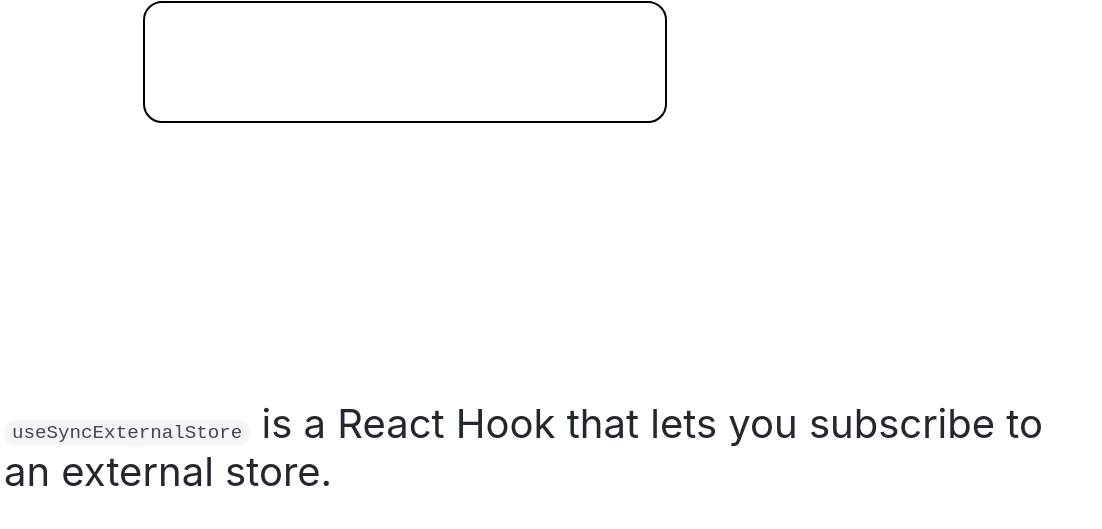 <mxfile version="21.6.2" type="github">
  <diagram name="第 1 页" id="rgWpA4yWHTPzdy8tJbft">
    <mxGraphModel dx="1124" dy="787" grid="0" gridSize="10" guides="1" tooltips="1" connect="1" arrows="1" fold="1" page="1" pageScale="1" pageWidth="827" pageHeight="1169" math="0" shadow="0">
      <root>
        <mxCell id="0" />
        <mxCell id="1" parent="0" />
        <mxCell id="9qEi2aD_bwl2ZX_vptTF-1" value="" style="rounded=1;whiteSpace=wrap;html=1;" vertex="1" parent="1">
          <mxGeometry x="227" y="136" width="261" height="60" as="geometry" />
        </mxCell>
        <mxCell id="9qEi2aD_bwl2ZX_vptTF-2" value="&lt;code class=&quot;inline text-code text-secondary dark:text-secondary-dark px-1 rounded-md no-underline bg-gray-30 bg-opacity-10 py-px&quot; style=&quot;box-sizing: border-box; border: 0px solid rgb(229, 231, 235); --tw-translate-x: 0; --tw-translate-y: 0; --tw-rotate: 0; --tw-skew-x: 0; --tw-skew-y: 0; --tw-scale-x: 1; --tw-scale-y: 1; --tw-pan-x: ; --tw-pan-y: ; --tw-pinch-zoom: ; --tw-scroll-snap-strictness: proximity; --tw-ordinal: ; --tw-slashed-zero: ; --tw-numeric-figure: ; --tw-numeric-spacing: ; --tw-numeric-fraction: ; --tw-ring-inset: ; --tw-ring-offset-width: 0px; --tw-ring-offset-color: #fff; --tw-ring-color: rgba(59,130,246,.5); --tw-ring-offset-shadow: 0 0 #0000; --tw-ring-shadow: 0 0 #0000; --tw-shadow: 0 0 #0000; --tw-shadow-colored: 0 0 #0000; --tw-blur: ; --tw-brightness: ; --tw-contrast: ; --tw-grayscale: ; --tw-hue-rotate: ; --tw-invert: ; --tw-saturate: ; --tw-sepia: ; --tw-drop-shadow: ; --tw-backdrop-blur: ; --tw-backdrop-brightness: ; --tw-backdrop-contrast: ; --tw-backdrop-grayscale: ; --tw-backdrop-hue-rotate: ; --tw-backdrop-invert: ; --tw-backdrop-opacity: ; --tw-backdrop-saturate: ; --tw-backdrop-sepia: ; font-family: &amp;quot;Source Code Pro&amp;quot;, ui-monospace, SFMono-Regular, Menlo, Monaco, Consolas, &amp;quot;Liberation Mono&amp;quot;, &amp;quot;Courier New&amp;quot;, monospace; font-size: calc(1em - 20%); display: inline; border-radius: 0.375rem; --tw-bg-opacity: 0.1; background-color: rgb(153 161 179/var(--tw-bg-opacity)); padding: 1px 0.25rem; --tw-text-opacity: 1; color: rgb(64 71 86/var(--tw-text-opacity)); text-decoration: none; font-style: normal; font-variant-ligatures: normal; font-variant-caps: normal; font-weight: 400; letter-spacing: normal; orphans: 2; text-align: start; text-indent: 0px; text-transform: none; widows: 2; word-spacing: 0px; -webkit-text-stroke-width: 0px;&quot;&gt;useSyncExternalStore&lt;/code&gt;&lt;span style=&quot;color: rgb(35, 39, 47); font-family: &amp;quot;Optimistic Display&amp;quot;, -apple-system, ui-sans-serif, system-ui, BlinkMacSystemFont, &amp;quot;Segoe UI&amp;quot;, Roboto, &amp;quot;Helvetica Neue&amp;quot;, Arial, &amp;quot;Noto Sans&amp;quot;, sans-serif, &amp;quot;Apple Color Emoji&amp;quot;, &amp;quot;Segoe UI Emoji&amp;quot;, &amp;quot;Segoe UI Symbol&amp;quot;, &amp;quot;Noto Color Emoji&amp;quot;; font-size: 20px; font-style: normal; font-variant-ligatures: normal; font-variant-caps: normal; font-weight: 400; letter-spacing: normal; orphans: 2; text-align: start; text-indent: 0px; text-transform: none; widows: 2; word-spacing: 0px; -webkit-text-stroke-width: 0px; background-color: rgb(255, 255, 255); text-decoration-thickness: initial; text-decoration-style: initial; text-decoration-color: initial; float: none; display: inline !important;&quot;&gt; is a React Hook that lets you subscribe to an external store.&lt;/span&gt;" style="text;whiteSpace=wrap;html=1;" vertex="1" parent="1">
          <mxGeometry x="155.0" y="328.003" width="550" height="70" as="geometry" />
        </mxCell>
      </root>
    </mxGraphModel>
  </diagram>
</mxfile>
